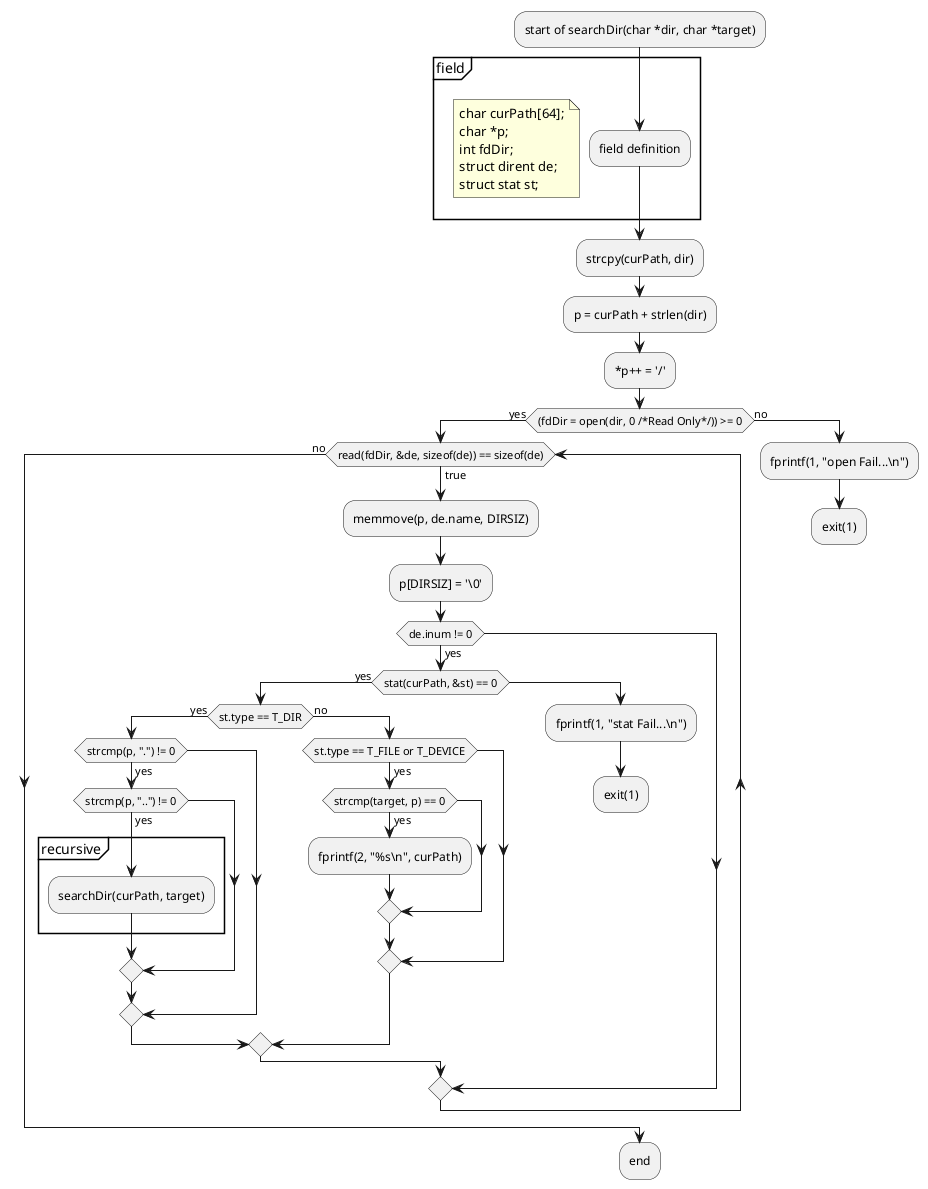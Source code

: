 @startuml find
:start of searchDir(char *dir, char *target);
partition "field" {
    note
    char curPath[64];
    char *p;
    int fdDir;
    struct dirent de;
    struct stat st;
    end note
    :field definition;
}

:strcpy(curPath, dir);
:p = curPath + strlen(dir);
:~*p++ = '/';

if ((fdDir = open(dir, 0 /*Read Only*/)) >= 0) then (yes)
    while (read(fdDir, &de, sizeof(de)) == sizeof(de)) is (true)
        :memmove(p, de.name, DIRSIZ);
        :p[DIRSIZ] = '\0';
        if (de.inum != 0) then (yes)
            if (stat(curPath, &st) == 0) then (yes)
                if (st.type == T_DIR) then (yes)
                    if (strcmp(p, ".") != 0) then (yes)
                        if (strcmp(p, "..") != 0) then (yes)
                            partition "recursive" {
                                :searchDir(curPath, target);
                            }
                        endif
                    endif
                else (no)
                    if (st.type == T_FILE or T_DEVICE) then (yes)
                        if (strcmp(target, p) == 0) then (yes) 
                            :fprintf(2, "%s\\n", curPath);
                        endif
                    endif
                endif
            else
                :fprintf(1, "stat Fail...\\n");
                :exit(1);
                kill
            endif
        endif
    endwhile (no)
else (no)
    :fprintf(1, "open Fail...\\n");
    :exit(1);
    kill
endif

:end;

@enduml
